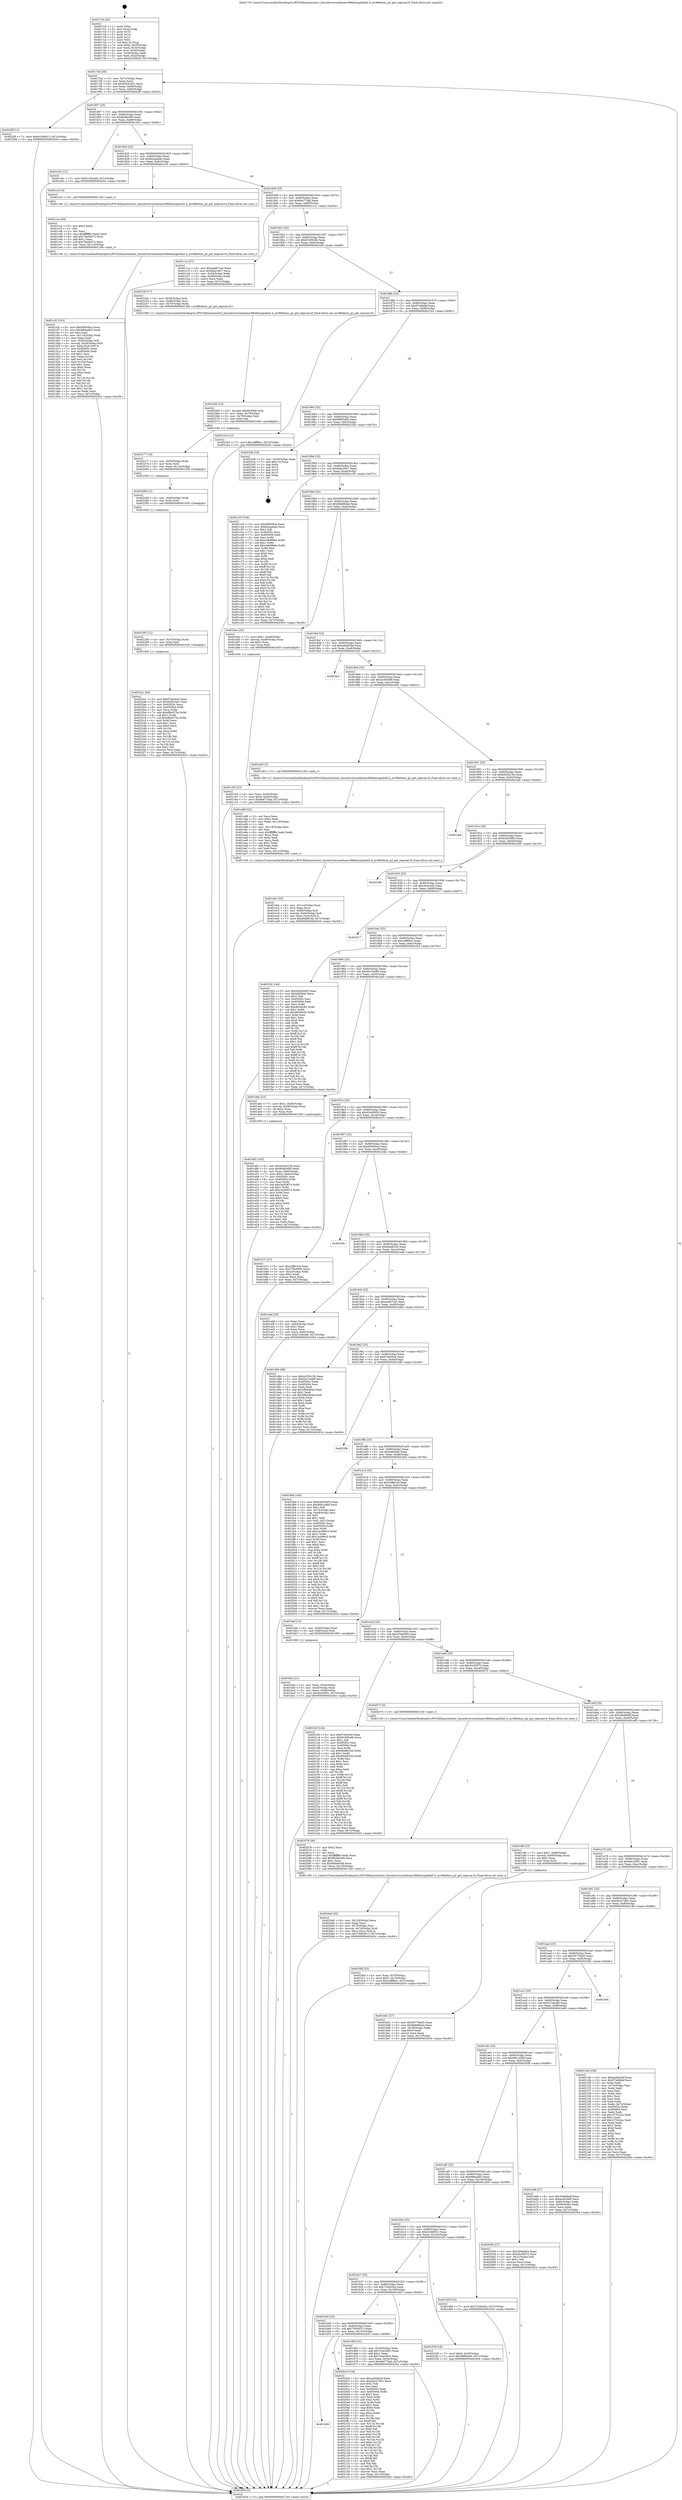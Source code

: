 digraph "0x4017c0" {
  label = "0x4017c0 (/mnt/c/Users/mathe/Desktop/tcc/POCII/binaries/extr_linuxdriversnetdsamv88e6xxxglobal2.h_mv88e6xxx_g2_get_eeprom16_Final-ollvm.out::main(0))"
  labelloc = "t"
  node[shape=record]

  Entry [label="",width=0.3,height=0.3,shape=circle,fillcolor=black,style=filled]
  "0x4017ed" [label="{
     0x4017ed [26]\l
     | [instrs]\l
     &nbsp;&nbsp;0x4017ed \<+3\>: mov -0x7c(%rbp),%eax\l
     &nbsp;&nbsp;0x4017f0 \<+2\>: mov %eax,%ecx\l
     &nbsp;&nbsp;0x4017f2 \<+6\>: sub $0x8263c5d1,%ecx\l
     &nbsp;&nbsp;0x4017f8 \<+3\>: mov %eax,-0x80(%rbp)\l
     &nbsp;&nbsp;0x4017fb \<+6\>: mov %ecx,-0x84(%rbp)\l
     &nbsp;&nbsp;0x401801 \<+6\>: je 00000000004022ff \<main+0xb3f\>\l
  }"]
  "0x4022ff" [label="{
     0x4022ff [12]\l
     | [instrs]\l
     &nbsp;&nbsp;0x4022ff \<+7\>: movl $0x6c3b9913,-0x7c(%rbp)\l
     &nbsp;&nbsp;0x402306 \<+5\>: jmp 0000000000402454 \<main+0xc94\>\l
  }"]
  "0x401807" [label="{
     0x401807 [25]\l
     | [instrs]\l
     &nbsp;&nbsp;0x401807 \<+5\>: jmp 000000000040180c \<main+0x4c\>\l
     &nbsp;&nbsp;0x40180c \<+3\>: mov -0x80(%rbp),%eax\l
     &nbsp;&nbsp;0x40180f \<+5\>: sub $0x8c66c6f0,%eax\l
     &nbsp;&nbsp;0x401814 \<+6\>: mov %eax,-0x88(%rbp)\l
     &nbsp;&nbsp;0x40181a \<+6\>: je 0000000000401e5c \<main+0x69c\>\l
  }"]
  Exit [label="",width=0.3,height=0.3,shape=circle,fillcolor=black,style=filled,peripheries=2]
  "0x401e5c" [label="{
     0x401e5c [12]\l
     | [instrs]\l
     &nbsp;&nbsp;0x401e5c \<+7\>: movl $0x515dcefd,-0x7c(%rbp)\l
     &nbsp;&nbsp;0x401e63 \<+5\>: jmp 0000000000402454 \<main+0xc94\>\l
  }"]
  "0x401820" [label="{
     0x401820 [25]\l
     | [instrs]\l
     &nbsp;&nbsp;0x401820 \<+5\>: jmp 0000000000401825 \<main+0x65\>\l
     &nbsp;&nbsp;0x401825 \<+3\>: mov -0x80(%rbp),%eax\l
     &nbsp;&nbsp;0x401828 \<+5\>: sub $0x8e2aa0ab,%eax\l
     &nbsp;&nbsp;0x40182d \<+6\>: mov %eax,-0x8c(%rbp)\l
     &nbsp;&nbsp;0x401833 \<+6\>: je 0000000000401cc5 \<main+0x505\>\l
  }"]
  "0x4022a1" [label="{
     0x4022a1 [94]\l
     | [instrs]\l
     &nbsp;&nbsp;0x4022a1 \<+5\>: mov $0xf7e6c644,%eax\l
     &nbsp;&nbsp;0x4022a6 \<+5\>: mov $0x8263c5d1,%esi\l
     &nbsp;&nbsp;0x4022ab \<+7\>: mov 0x40505c,%ecx\l
     &nbsp;&nbsp;0x4022b2 \<+8\>: mov 0x405064,%r8d\l
     &nbsp;&nbsp;0x4022ba \<+3\>: mov %ecx,%r9d\l
     &nbsp;&nbsp;0x4022bd \<+7\>: add $0xdfbc075a,%r9d\l
     &nbsp;&nbsp;0x4022c4 \<+4\>: sub $0x1,%r9d\l
     &nbsp;&nbsp;0x4022c8 \<+7\>: sub $0xdfbc075a,%r9d\l
     &nbsp;&nbsp;0x4022cf \<+4\>: imul %r9d,%ecx\l
     &nbsp;&nbsp;0x4022d3 \<+3\>: and $0x1,%ecx\l
     &nbsp;&nbsp;0x4022d6 \<+3\>: cmp $0x0,%ecx\l
     &nbsp;&nbsp;0x4022d9 \<+4\>: sete %r10b\l
     &nbsp;&nbsp;0x4022dd \<+4\>: cmp $0xa,%r8d\l
     &nbsp;&nbsp;0x4022e1 \<+4\>: setl %r11b\l
     &nbsp;&nbsp;0x4022e5 \<+3\>: mov %r10b,%bl\l
     &nbsp;&nbsp;0x4022e8 \<+3\>: and %r11b,%bl\l
     &nbsp;&nbsp;0x4022eb \<+3\>: xor %r11b,%r10b\l
     &nbsp;&nbsp;0x4022ee \<+3\>: or %r10b,%bl\l
     &nbsp;&nbsp;0x4022f1 \<+3\>: test $0x1,%bl\l
     &nbsp;&nbsp;0x4022f4 \<+3\>: cmovne %esi,%eax\l
     &nbsp;&nbsp;0x4022f7 \<+3\>: mov %eax,-0x7c(%rbp)\l
     &nbsp;&nbsp;0x4022fa \<+5\>: jmp 0000000000402454 \<main+0xc94\>\l
  }"]
  "0x401cc5" [label="{
     0x401cc5 [5]\l
     | [instrs]\l
     &nbsp;&nbsp;0x401cc5 \<+5\>: call 0000000000401160 \<next_i\>\l
     | [calls]\l
     &nbsp;&nbsp;0x401160 \{1\} (/mnt/c/Users/mathe/Desktop/tcc/POCII/binaries/extr_linuxdriversnetdsamv88e6xxxglobal2.h_mv88e6xxx_g2_get_eeprom16_Final-ollvm.out::next_i)\l
  }"]
  "0x401839" [label="{
     0x401839 [25]\l
     | [instrs]\l
     &nbsp;&nbsp;0x401839 \<+5\>: jmp 000000000040183e \<main+0x7e\>\l
     &nbsp;&nbsp;0x40183e \<+3\>: mov -0x80(%rbp),%eax\l
     &nbsp;&nbsp;0x401841 \<+5\>: sub $0x8e677fad,%eax\l
     &nbsp;&nbsp;0x401846 \<+6\>: mov %eax,-0x90(%rbp)\l
     &nbsp;&nbsp;0x40184c \<+6\>: je 0000000000401c1a \<main+0x45a\>\l
  }"]
  "0x402295" [label="{
     0x402295 [12]\l
     | [instrs]\l
     &nbsp;&nbsp;0x402295 \<+4\>: mov -0x70(%rbp),%rdx\l
     &nbsp;&nbsp;0x402299 \<+3\>: mov %rdx,%rdi\l
     &nbsp;&nbsp;0x40229c \<+5\>: call 0000000000401030 \<free@plt\>\l
     | [calls]\l
     &nbsp;&nbsp;0x401030 \{1\} (unknown)\l
  }"]
  "0x401c1a" [label="{
     0x401c1a [27]\l
     | [instrs]\l
     &nbsp;&nbsp;0x401c1a \<+5\>: mov $0xead67ca5,%eax\l
     &nbsp;&nbsp;0x401c1f \<+5\>: mov $0x9abc39c7,%ecx\l
     &nbsp;&nbsp;0x401c24 \<+3\>: mov -0x54(%rbp),%edx\l
     &nbsp;&nbsp;0x401c27 \<+3\>: cmp -0x48(%rbp),%edx\l
     &nbsp;&nbsp;0x401c2a \<+3\>: cmovl %ecx,%eax\l
     &nbsp;&nbsp;0x401c2d \<+3\>: mov %eax,-0x7c(%rbp)\l
     &nbsp;&nbsp;0x401c30 \<+5\>: jmp 0000000000402454 \<main+0xc94\>\l
  }"]
  "0x401852" [label="{
     0x401852 [25]\l
     | [instrs]\l
     &nbsp;&nbsp;0x401852 \<+5\>: jmp 0000000000401857 \<main+0x97\>\l
     &nbsp;&nbsp;0x401857 \<+3\>: mov -0x80(%rbp),%eax\l
     &nbsp;&nbsp;0x40185a \<+5\>: sub $0x91009c6b,%eax\l
     &nbsp;&nbsp;0x40185f \<+6\>: mov %eax,-0x94(%rbp)\l
     &nbsp;&nbsp;0x401865 \<+6\>: je 000000000040224f \<main+0xa8f\>\l
  }"]
  "0x402289" [label="{
     0x402289 [12]\l
     | [instrs]\l
     &nbsp;&nbsp;0x402289 \<+4\>: mov -0x60(%rbp),%rdx\l
     &nbsp;&nbsp;0x40228d \<+3\>: mov %rdx,%rdi\l
     &nbsp;&nbsp;0x402290 \<+5\>: call 0000000000401030 \<free@plt\>\l
     | [calls]\l
     &nbsp;&nbsp;0x401030 \{1\} (unknown)\l
  }"]
  "0x40224f" [label="{
     0x40224f [17]\l
     | [instrs]\l
     &nbsp;&nbsp;0x40224f \<+4\>: mov -0x50(%rbp),%rdi\l
     &nbsp;&nbsp;0x402253 \<+4\>: mov -0x60(%rbp),%rsi\l
     &nbsp;&nbsp;0x402257 \<+4\>: mov -0x70(%rbp),%rdx\l
     &nbsp;&nbsp;0x40225b \<+5\>: call 0000000000401560 \<mv88e6xxx_g2_get_eeprom16\>\l
     | [calls]\l
     &nbsp;&nbsp;0x401560 \{1\} (/mnt/c/Users/mathe/Desktop/tcc/POCII/binaries/extr_linuxdriversnetdsamv88e6xxxglobal2.h_mv88e6xxx_g2_get_eeprom16_Final-ollvm.out::mv88e6xxx_g2_get_eeprom16)\l
  }"]
  "0x40186b" [label="{
     0x40186b [25]\l
     | [instrs]\l
     &nbsp;&nbsp;0x40186b \<+5\>: jmp 0000000000401870 \<main+0xb0\>\l
     &nbsp;&nbsp;0x401870 \<+3\>: mov -0x80(%rbp),%eax\l
     &nbsp;&nbsp;0x401873 \<+5\>: sub $0x97a0b8af,%eax\l
     &nbsp;&nbsp;0x401878 \<+6\>: mov %eax,-0x98(%rbp)\l
     &nbsp;&nbsp;0x40187e \<+6\>: je 00000000004021b3 \<main+0x9f3\>\l
  }"]
  "0x402277" [label="{
     0x402277 [18]\l
     | [instrs]\l
     &nbsp;&nbsp;0x402277 \<+4\>: mov -0x50(%rbp),%rdx\l
     &nbsp;&nbsp;0x40227b \<+3\>: mov %rdx,%rdi\l
     &nbsp;&nbsp;0x40227e \<+6\>: mov %eax,-0x124(%rbp)\l
     &nbsp;&nbsp;0x402284 \<+5\>: call 0000000000401030 \<free@plt\>\l
     | [calls]\l
     &nbsp;&nbsp;0x401030 \{1\} (unknown)\l
  }"]
  "0x4021b3" [label="{
     0x4021b3 [12]\l
     | [instrs]\l
     &nbsp;&nbsp;0x4021b3 \<+7\>: movl $0xcdff96cc,-0x7c(%rbp)\l
     &nbsp;&nbsp;0x4021ba \<+5\>: jmp 0000000000402454 \<main+0xc94\>\l
  }"]
  "0x401884" [label="{
     0x401884 [25]\l
     | [instrs]\l
     &nbsp;&nbsp;0x401884 \<+5\>: jmp 0000000000401889 \<main+0xc9\>\l
     &nbsp;&nbsp;0x401889 \<+3\>: mov -0x80(%rbp),%eax\l
     &nbsp;&nbsp;0x40188c \<+5\>: sub $0x98f83a60,%eax\l
     &nbsp;&nbsp;0x401891 \<+6\>: mov %eax,-0x9c(%rbp)\l
     &nbsp;&nbsp;0x401897 \<+6\>: je 000000000040233b \<main+0xb7b\>\l
  }"]
  "0x402260" [label="{
     0x402260 [23]\l
     | [instrs]\l
     &nbsp;&nbsp;0x402260 \<+10\>: movabs $0x4030b6,%rdi\l
     &nbsp;&nbsp;0x40226a \<+3\>: mov %eax,-0x78(%rbp)\l
     &nbsp;&nbsp;0x40226d \<+3\>: mov -0x78(%rbp),%esi\l
     &nbsp;&nbsp;0x402270 \<+2\>: mov $0x0,%al\l
     &nbsp;&nbsp;0x402272 \<+5\>: call 0000000000401040 \<printf@plt\>\l
     | [calls]\l
     &nbsp;&nbsp;0x401040 \{1\} (unknown)\l
  }"]
  "0x40233b" [label="{
     0x40233b [19]\l
     | [instrs]\l
     &nbsp;&nbsp;0x40233b \<+3\>: mov -0x30(%rbp),%eax\l
     &nbsp;&nbsp;0x40233e \<+7\>: add $0x110,%rsp\l
     &nbsp;&nbsp;0x402345 \<+1\>: pop %rbx\l
     &nbsp;&nbsp;0x402346 \<+2\>: pop %r12\l
     &nbsp;&nbsp;0x402348 \<+2\>: pop %r14\l
     &nbsp;&nbsp;0x40234a \<+2\>: pop %r15\l
     &nbsp;&nbsp;0x40234c \<+1\>: pop %rbp\l
     &nbsp;&nbsp;0x40234d \<+1\>: ret\l
  }"]
  "0x40189d" [label="{
     0x40189d [25]\l
     | [instrs]\l
     &nbsp;&nbsp;0x40189d \<+5\>: jmp 00000000004018a2 \<main+0xe2\>\l
     &nbsp;&nbsp;0x4018a2 \<+3\>: mov -0x80(%rbp),%eax\l
     &nbsp;&nbsp;0x4018a5 \<+5\>: sub $0x9abc39c7,%eax\l
     &nbsp;&nbsp;0x4018aa \<+6\>: mov %eax,-0xa0(%rbp)\l
     &nbsp;&nbsp;0x4018b0 \<+6\>: je 0000000000401c35 \<main+0x475\>\l
  }"]
  "0x401b59" [label="{
     0x401b59\l
  }", style=dashed]
  "0x401c35" [label="{
     0x401c35 [144]\l
     | [instrs]\l
     &nbsp;&nbsp;0x401c35 \<+5\>: mov $0xd5f458ce,%eax\l
     &nbsp;&nbsp;0x401c3a \<+5\>: mov $0x8e2aa0ab,%ecx\l
     &nbsp;&nbsp;0x401c3f \<+2\>: mov $0x1,%dl\l
     &nbsp;&nbsp;0x401c41 \<+7\>: mov 0x40505c,%esi\l
     &nbsp;&nbsp;0x401c48 \<+7\>: mov 0x405064,%edi\l
     &nbsp;&nbsp;0x401c4f \<+3\>: mov %esi,%r8d\l
     &nbsp;&nbsp;0x401c52 \<+7\>: sub $0xe48d9b6e,%r8d\l
     &nbsp;&nbsp;0x401c59 \<+4\>: sub $0x1,%r8d\l
     &nbsp;&nbsp;0x401c5d \<+7\>: add $0xe48d9b6e,%r8d\l
     &nbsp;&nbsp;0x401c64 \<+4\>: imul %r8d,%esi\l
     &nbsp;&nbsp;0x401c68 \<+3\>: and $0x1,%esi\l
     &nbsp;&nbsp;0x401c6b \<+3\>: cmp $0x0,%esi\l
     &nbsp;&nbsp;0x401c6e \<+4\>: sete %r9b\l
     &nbsp;&nbsp;0x401c72 \<+3\>: cmp $0xa,%edi\l
     &nbsp;&nbsp;0x401c75 \<+4\>: setl %r10b\l
     &nbsp;&nbsp;0x401c79 \<+3\>: mov %r9b,%r11b\l
     &nbsp;&nbsp;0x401c7c \<+4\>: xor $0xff,%r11b\l
     &nbsp;&nbsp;0x401c80 \<+3\>: mov %r10b,%bl\l
     &nbsp;&nbsp;0x401c83 \<+3\>: xor $0xff,%bl\l
     &nbsp;&nbsp;0x401c86 \<+3\>: xor $0x0,%dl\l
     &nbsp;&nbsp;0x401c89 \<+3\>: mov %r11b,%r14b\l
     &nbsp;&nbsp;0x401c8c \<+4\>: and $0x0,%r14b\l
     &nbsp;&nbsp;0x401c90 \<+3\>: and %dl,%r9b\l
     &nbsp;&nbsp;0x401c93 \<+3\>: mov %bl,%r15b\l
     &nbsp;&nbsp;0x401c96 \<+4\>: and $0x0,%r15b\l
     &nbsp;&nbsp;0x401c9a \<+3\>: and %dl,%r10b\l
     &nbsp;&nbsp;0x401c9d \<+3\>: or %r9b,%r14b\l
     &nbsp;&nbsp;0x401ca0 \<+3\>: or %r10b,%r15b\l
     &nbsp;&nbsp;0x401ca3 \<+3\>: xor %r15b,%r14b\l
     &nbsp;&nbsp;0x401ca6 \<+3\>: or %bl,%r11b\l
     &nbsp;&nbsp;0x401ca9 \<+4\>: xor $0xff,%r11b\l
     &nbsp;&nbsp;0x401cad \<+3\>: or $0x0,%dl\l
     &nbsp;&nbsp;0x401cb0 \<+3\>: and %dl,%r11b\l
     &nbsp;&nbsp;0x401cb3 \<+3\>: or %r11b,%r14b\l
     &nbsp;&nbsp;0x401cb6 \<+4\>: test $0x1,%r14b\l
     &nbsp;&nbsp;0x401cba \<+3\>: cmovne %ecx,%eax\l
     &nbsp;&nbsp;0x401cbd \<+3\>: mov %eax,-0x7c(%rbp)\l
     &nbsp;&nbsp;0x401cc0 \<+5\>: jmp 0000000000402454 \<main+0xc94\>\l
  }"]
  "0x4018b6" [label="{
     0x4018b6 [25]\l
     | [instrs]\l
     &nbsp;&nbsp;0x4018b6 \<+5\>: jmp 00000000004018bb \<main+0xfb\>\l
     &nbsp;&nbsp;0x4018bb \<+3\>: mov -0x80(%rbp),%eax\l
     &nbsp;&nbsp;0x4018be \<+5\>: sub $0x9b8d84ed,%eax\l
     &nbsp;&nbsp;0x4018c3 \<+6\>: mov %eax,-0xa4(%rbp)\l
     &nbsp;&nbsp;0x4018c9 \<+6\>: je 0000000000401bec \<main+0x42c\>\l
  }"]
  "0x4020c0" [label="{
     0x4020c0 [134]\l
     | [instrs]\l
     &nbsp;&nbsp;0x4020c0 \<+5\>: mov $0xaa0d42bf,%eax\l
     &nbsp;&nbsp;0x4020c5 \<+5\>: mov $0x4e227db3,%ecx\l
     &nbsp;&nbsp;0x4020ca \<+2\>: mov $0x1,%dl\l
     &nbsp;&nbsp;0x4020cc \<+2\>: xor %esi,%esi\l
     &nbsp;&nbsp;0x4020ce \<+7\>: mov 0x40505c,%edi\l
     &nbsp;&nbsp;0x4020d5 \<+8\>: mov 0x405064,%r8d\l
     &nbsp;&nbsp;0x4020dd \<+3\>: sub $0x1,%esi\l
     &nbsp;&nbsp;0x4020e0 \<+3\>: mov %edi,%r9d\l
     &nbsp;&nbsp;0x4020e3 \<+3\>: add %esi,%r9d\l
     &nbsp;&nbsp;0x4020e6 \<+4\>: imul %r9d,%edi\l
     &nbsp;&nbsp;0x4020ea \<+3\>: and $0x1,%edi\l
     &nbsp;&nbsp;0x4020ed \<+3\>: cmp $0x0,%edi\l
     &nbsp;&nbsp;0x4020f0 \<+4\>: sete %r10b\l
     &nbsp;&nbsp;0x4020f4 \<+4\>: cmp $0xa,%r8d\l
     &nbsp;&nbsp;0x4020f8 \<+4\>: setl %r11b\l
     &nbsp;&nbsp;0x4020fc \<+3\>: mov %r10b,%bl\l
     &nbsp;&nbsp;0x4020ff \<+3\>: xor $0xff,%bl\l
     &nbsp;&nbsp;0x402102 \<+3\>: mov %r11b,%r14b\l
     &nbsp;&nbsp;0x402105 \<+4\>: xor $0xff,%r14b\l
     &nbsp;&nbsp;0x402109 \<+3\>: xor $0x0,%dl\l
     &nbsp;&nbsp;0x40210c \<+3\>: mov %bl,%r15b\l
     &nbsp;&nbsp;0x40210f \<+4\>: and $0x0,%r15b\l
     &nbsp;&nbsp;0x402113 \<+3\>: and %dl,%r10b\l
     &nbsp;&nbsp;0x402116 \<+3\>: mov %r14b,%r12b\l
     &nbsp;&nbsp;0x402119 \<+4\>: and $0x0,%r12b\l
     &nbsp;&nbsp;0x40211d \<+3\>: and %dl,%r11b\l
     &nbsp;&nbsp;0x402120 \<+3\>: or %r10b,%r15b\l
     &nbsp;&nbsp;0x402123 \<+3\>: or %r11b,%r12b\l
     &nbsp;&nbsp;0x402126 \<+3\>: xor %r12b,%r15b\l
     &nbsp;&nbsp;0x402129 \<+3\>: or %r14b,%bl\l
     &nbsp;&nbsp;0x40212c \<+3\>: xor $0xff,%bl\l
     &nbsp;&nbsp;0x40212f \<+3\>: or $0x0,%dl\l
     &nbsp;&nbsp;0x402132 \<+2\>: and %dl,%bl\l
     &nbsp;&nbsp;0x402134 \<+3\>: or %bl,%r15b\l
     &nbsp;&nbsp;0x402137 \<+4\>: test $0x1,%r15b\l
     &nbsp;&nbsp;0x40213b \<+3\>: cmovne %ecx,%eax\l
     &nbsp;&nbsp;0x40213e \<+3\>: mov %eax,-0x7c(%rbp)\l
     &nbsp;&nbsp;0x402141 \<+5\>: jmp 0000000000402454 \<main+0xc94\>\l
  }"]
  "0x401bec" [label="{
     0x401bec [23]\l
     | [instrs]\l
     &nbsp;&nbsp;0x401bec \<+7\>: movl $0x1,-0x48(%rbp)\l
     &nbsp;&nbsp;0x401bf3 \<+4\>: movslq -0x48(%rbp),%rax\l
     &nbsp;&nbsp;0x401bf7 \<+4\>: shl $0x2,%rax\l
     &nbsp;&nbsp;0x401bfb \<+3\>: mov %rax,%rdi\l
     &nbsp;&nbsp;0x401bfe \<+5\>: call 0000000000401050 \<malloc@plt\>\l
     | [calls]\l
     &nbsp;&nbsp;0x401050 \{1\} (unknown)\l
  }"]
  "0x4018cf" [label="{
     0x4018cf [25]\l
     | [instrs]\l
     &nbsp;&nbsp;0x4018cf \<+5\>: jmp 00000000004018d4 \<main+0x114\>\l
     &nbsp;&nbsp;0x4018d4 \<+3\>: mov -0x80(%rbp),%eax\l
     &nbsp;&nbsp;0x4018d7 \<+5\>: sub $0xaa0d42bf,%eax\l
     &nbsp;&nbsp;0x4018dc \<+6\>: mov %eax,-0xa8(%rbp)\l
     &nbsp;&nbsp;0x4018e2 \<+6\>: je 00000000004023e2 \<main+0xc22\>\l
  }"]
  "0x4020a0" [label="{
     0x4020a0 [32]\l
     | [instrs]\l
     &nbsp;&nbsp;0x4020a0 \<+6\>: mov -0x120(%rbp),%ecx\l
     &nbsp;&nbsp;0x4020a6 \<+3\>: imul %eax,%ecx\l
     &nbsp;&nbsp;0x4020a9 \<+4\>: mov -0x70(%rbp),%rsi\l
     &nbsp;&nbsp;0x4020ad \<+4\>: movslq -0x74(%rbp),%rdi\l
     &nbsp;&nbsp;0x4020b1 \<+3\>: mov %ecx,(%rsi,%rdi,4)\l
     &nbsp;&nbsp;0x4020b4 \<+7\>: movl $0x7595d513,-0x7c(%rbp)\l
     &nbsp;&nbsp;0x4020bb \<+5\>: jmp 0000000000402454 \<main+0xc94\>\l
  }"]
  "0x4023e2" [label="{
     0x4023e2\l
  }", style=dashed]
  "0x4018e8" [label="{
     0x4018e8 [25]\l
     | [instrs]\l
     &nbsp;&nbsp;0x4018e8 \<+5\>: jmp 00000000004018ed \<main+0x12d\>\l
     &nbsp;&nbsp;0x4018ed \<+3\>: mov -0x80(%rbp),%eax\l
     &nbsp;&nbsp;0x4018f0 \<+5\>: sub $0xac403af9,%eax\l
     &nbsp;&nbsp;0x4018f5 \<+6\>: mov %eax,-0xac(%rbp)\l
     &nbsp;&nbsp;0x4018fb \<+6\>: je 0000000000401e83 \<main+0x6c3\>\l
  }"]
  "0x402078" [label="{
     0x402078 [40]\l
     | [instrs]\l
     &nbsp;&nbsp;0x402078 \<+5\>: mov $0x2,%ecx\l
     &nbsp;&nbsp;0x40207d \<+1\>: cltd\l
     &nbsp;&nbsp;0x40207e \<+2\>: idiv %ecx\l
     &nbsp;&nbsp;0x402080 \<+6\>: imul $0xfffffffe,%edx,%ecx\l
     &nbsp;&nbsp;0x402086 \<+6\>: add $0x90d46c69,%ecx\l
     &nbsp;&nbsp;0x40208c \<+3\>: add $0x1,%ecx\l
     &nbsp;&nbsp;0x40208f \<+6\>: sub $0x90d46c69,%ecx\l
     &nbsp;&nbsp;0x402095 \<+6\>: mov %ecx,-0x120(%rbp)\l
     &nbsp;&nbsp;0x40209b \<+5\>: call 0000000000401160 \<next_i\>\l
     | [calls]\l
     &nbsp;&nbsp;0x401160 \{1\} (/mnt/c/Users/mathe/Desktop/tcc/POCII/binaries/extr_linuxdriversnetdsamv88e6xxxglobal2.h_mv88e6xxx_g2_get_eeprom16_Final-ollvm.out::next_i)\l
  }"]
  "0x401e83" [label="{
     0x401e83 [5]\l
     | [instrs]\l
     &nbsp;&nbsp;0x401e83 \<+5\>: call 0000000000401160 \<next_i\>\l
     | [calls]\l
     &nbsp;&nbsp;0x401160 \{1\} (/mnt/c/Users/mathe/Desktop/tcc/POCII/binaries/extr_linuxdriversnetdsamv88e6xxxglobal2.h_mv88e6xxx_g2_get_eeprom16_Final-ollvm.out::next_i)\l
  }"]
  "0x401901" [label="{
     0x401901 [25]\l
     | [instrs]\l
     &nbsp;&nbsp;0x401901 \<+5\>: jmp 0000000000401906 \<main+0x146\>\l
     &nbsp;&nbsp;0x401906 \<+3\>: mov -0x80(%rbp),%eax\l
     &nbsp;&nbsp;0x401909 \<+5\>: sub $0xb025b15b,%eax\l
     &nbsp;&nbsp;0x40190e \<+6\>: mov %eax,-0xb0(%rbp)\l
     &nbsp;&nbsp;0x401914 \<+6\>: je 00000000004023a8 \<main+0xbe8\>\l
  }"]
  "0x401f0d" [label="{
     0x401f0d [23]\l
     | [instrs]\l
     &nbsp;&nbsp;0x401f0d \<+4\>: mov %rax,-0x70(%rbp)\l
     &nbsp;&nbsp;0x401f11 \<+7\>: movl $0x0,-0x74(%rbp)\l
     &nbsp;&nbsp;0x401f18 \<+7\>: movl $0xcdff96cc,-0x7c(%rbp)\l
     &nbsp;&nbsp;0x401f1f \<+5\>: jmp 0000000000402454 \<main+0xc94\>\l
  }"]
  "0x4023a8" [label="{
     0x4023a8\l
  }", style=dashed]
  "0x40191a" [label="{
     0x40191a [25]\l
     | [instrs]\l
     &nbsp;&nbsp;0x40191a \<+5\>: jmp 000000000040191f \<main+0x15f\>\l
     &nbsp;&nbsp;0x40191f \<+3\>: mov -0x80(%rbp),%eax\l
     &nbsp;&nbsp;0x401922 \<+5\>: sub $0xb5d54993,%eax\l
     &nbsp;&nbsp;0x401927 \<+6\>: mov %eax,-0xb4(%rbp)\l
     &nbsp;&nbsp;0x40192d \<+6\>: je 00000000004023d6 \<main+0xc16\>\l
  }"]
  "0x401ebc" [label="{
     0x401ebc [33]\l
     | [instrs]\l
     &nbsp;&nbsp;0x401ebc \<+6\>: mov -0x11c(%rbp),%ecx\l
     &nbsp;&nbsp;0x401ec2 \<+3\>: imul %eax,%ecx\l
     &nbsp;&nbsp;0x401ec5 \<+4\>: mov -0x60(%rbp),%r8\l
     &nbsp;&nbsp;0x401ec9 \<+4\>: movslq -0x64(%rbp),%r9\l
     &nbsp;&nbsp;0x401ecd \<+4\>: mov %ecx,(%r8,%r9,4)\l
     &nbsp;&nbsp;0x401ed1 \<+7\>: movl $0xe6af625d,-0x7c(%rbp)\l
     &nbsp;&nbsp;0x401ed8 \<+5\>: jmp 0000000000402454 \<main+0xc94\>\l
  }"]
  "0x4023d6" [label="{
     0x4023d6\l
  }", style=dashed]
  "0x401933" [label="{
     0x401933 [25]\l
     | [instrs]\l
     &nbsp;&nbsp;0x401933 \<+5\>: jmp 0000000000401938 \<main+0x178\>\l
     &nbsp;&nbsp;0x401938 \<+3\>: mov -0x80(%rbp),%eax\l
     &nbsp;&nbsp;0x40193b \<+5\>: sub $0xc6ceca2e,%eax\l
     &nbsp;&nbsp;0x401940 \<+6\>: mov %eax,-0xb8(%rbp)\l
     &nbsp;&nbsp;0x401946 \<+6\>: je 0000000000402317 \<main+0xb57\>\l
  }"]
  "0x401e88" [label="{
     0x401e88 [52]\l
     | [instrs]\l
     &nbsp;&nbsp;0x401e88 \<+2\>: xor %ecx,%ecx\l
     &nbsp;&nbsp;0x401e8a \<+5\>: mov $0x2,%edx\l
     &nbsp;&nbsp;0x401e8f \<+6\>: mov %edx,-0x118(%rbp)\l
     &nbsp;&nbsp;0x401e95 \<+1\>: cltd\l
     &nbsp;&nbsp;0x401e96 \<+6\>: mov -0x118(%rbp),%esi\l
     &nbsp;&nbsp;0x401e9c \<+2\>: idiv %esi\l
     &nbsp;&nbsp;0x401e9e \<+6\>: imul $0xfffffffe,%edx,%edx\l
     &nbsp;&nbsp;0x401ea4 \<+2\>: mov %ecx,%edi\l
     &nbsp;&nbsp;0x401ea6 \<+2\>: sub %edx,%edi\l
     &nbsp;&nbsp;0x401ea8 \<+2\>: mov %ecx,%edx\l
     &nbsp;&nbsp;0x401eaa \<+3\>: sub $0x1,%edx\l
     &nbsp;&nbsp;0x401ead \<+2\>: add %edx,%edi\l
     &nbsp;&nbsp;0x401eaf \<+2\>: sub %edi,%ecx\l
     &nbsp;&nbsp;0x401eb1 \<+6\>: mov %ecx,-0x11c(%rbp)\l
     &nbsp;&nbsp;0x401eb7 \<+5\>: call 0000000000401160 \<next_i\>\l
     | [calls]\l
     &nbsp;&nbsp;0x401160 \{1\} (/mnt/c/Users/mathe/Desktop/tcc/POCII/binaries/extr_linuxdriversnetdsamv88e6xxxglobal2.h_mv88e6xxx_g2_get_eeprom16_Final-ollvm.out::next_i)\l
  }"]
  "0x402317" [label="{
     0x402317\l
  }", style=dashed]
  "0x40194c" [label="{
     0x40194c [25]\l
     | [instrs]\l
     &nbsp;&nbsp;0x40194c \<+5\>: jmp 0000000000401951 \<main+0x191\>\l
     &nbsp;&nbsp;0x401951 \<+3\>: mov -0x80(%rbp),%eax\l
     &nbsp;&nbsp;0x401954 \<+5\>: sub $0xcdff96cc,%eax\l
     &nbsp;&nbsp;0x401959 \<+6\>: mov %eax,-0xbc(%rbp)\l
     &nbsp;&nbsp;0x40195f \<+6\>: je 0000000000401f24 \<main+0x764\>\l
  }"]
  "0x401df3" [label="{
     0x401df3 [105]\l
     | [instrs]\l
     &nbsp;&nbsp;0x401df3 \<+5\>: mov $0xb025b15b,%ecx\l
     &nbsp;&nbsp;0x401df8 \<+5\>: mov $0x8c66c6f0,%edx\l
     &nbsp;&nbsp;0x401dfd \<+4\>: mov %rax,-0x60(%rbp)\l
     &nbsp;&nbsp;0x401e01 \<+7\>: movl $0x0,-0x64(%rbp)\l
     &nbsp;&nbsp;0x401e08 \<+7\>: mov 0x40505c,%esi\l
     &nbsp;&nbsp;0x401e0f \<+8\>: mov 0x405064,%r8d\l
     &nbsp;&nbsp;0x401e17 \<+3\>: mov %esi,%r9d\l
     &nbsp;&nbsp;0x401e1a \<+7\>: sub $0xc4e50874,%r9d\l
     &nbsp;&nbsp;0x401e21 \<+4\>: sub $0x1,%r9d\l
     &nbsp;&nbsp;0x401e25 \<+7\>: add $0xc4e50874,%r9d\l
     &nbsp;&nbsp;0x401e2c \<+4\>: imul %r9d,%esi\l
     &nbsp;&nbsp;0x401e30 \<+3\>: and $0x1,%esi\l
     &nbsp;&nbsp;0x401e33 \<+3\>: cmp $0x0,%esi\l
     &nbsp;&nbsp;0x401e36 \<+4\>: sete %r10b\l
     &nbsp;&nbsp;0x401e3a \<+4\>: cmp $0xa,%r8d\l
     &nbsp;&nbsp;0x401e3e \<+4\>: setl %r11b\l
     &nbsp;&nbsp;0x401e42 \<+3\>: mov %r10b,%bl\l
     &nbsp;&nbsp;0x401e45 \<+3\>: and %r11b,%bl\l
     &nbsp;&nbsp;0x401e48 \<+3\>: xor %r11b,%r10b\l
     &nbsp;&nbsp;0x401e4b \<+3\>: or %r10b,%bl\l
     &nbsp;&nbsp;0x401e4e \<+3\>: test $0x1,%bl\l
     &nbsp;&nbsp;0x401e51 \<+3\>: cmovne %edx,%ecx\l
     &nbsp;&nbsp;0x401e54 \<+3\>: mov %ecx,-0x7c(%rbp)\l
     &nbsp;&nbsp;0x401e57 \<+5\>: jmp 0000000000402454 \<main+0xc94\>\l
  }"]
  "0x401f24" [label="{
     0x401f24 [144]\l
     | [instrs]\l
     &nbsp;&nbsp;0x401f24 \<+5\>: mov $0xb5d54993,%eax\l
     &nbsp;&nbsp;0x401f29 \<+5\>: mov $0xbbf29a6,%ecx\l
     &nbsp;&nbsp;0x401f2e \<+2\>: mov $0x1,%dl\l
     &nbsp;&nbsp;0x401f30 \<+7\>: mov 0x40505c,%esi\l
     &nbsp;&nbsp;0x401f37 \<+7\>: mov 0x405064,%edi\l
     &nbsp;&nbsp;0x401f3e \<+3\>: mov %esi,%r8d\l
     &nbsp;&nbsp;0x401f41 \<+7\>: add $0x4654fc82,%r8d\l
     &nbsp;&nbsp;0x401f48 \<+4\>: sub $0x1,%r8d\l
     &nbsp;&nbsp;0x401f4c \<+7\>: sub $0x4654fc82,%r8d\l
     &nbsp;&nbsp;0x401f53 \<+4\>: imul %r8d,%esi\l
     &nbsp;&nbsp;0x401f57 \<+3\>: and $0x1,%esi\l
     &nbsp;&nbsp;0x401f5a \<+3\>: cmp $0x0,%esi\l
     &nbsp;&nbsp;0x401f5d \<+4\>: sete %r9b\l
     &nbsp;&nbsp;0x401f61 \<+3\>: cmp $0xa,%edi\l
     &nbsp;&nbsp;0x401f64 \<+4\>: setl %r10b\l
     &nbsp;&nbsp;0x401f68 \<+3\>: mov %r9b,%r11b\l
     &nbsp;&nbsp;0x401f6b \<+4\>: xor $0xff,%r11b\l
     &nbsp;&nbsp;0x401f6f \<+3\>: mov %r10b,%bl\l
     &nbsp;&nbsp;0x401f72 \<+3\>: xor $0xff,%bl\l
     &nbsp;&nbsp;0x401f75 \<+3\>: xor $0x1,%dl\l
     &nbsp;&nbsp;0x401f78 \<+3\>: mov %r11b,%r14b\l
     &nbsp;&nbsp;0x401f7b \<+4\>: and $0xff,%r14b\l
     &nbsp;&nbsp;0x401f7f \<+3\>: and %dl,%r9b\l
     &nbsp;&nbsp;0x401f82 \<+3\>: mov %bl,%r15b\l
     &nbsp;&nbsp;0x401f85 \<+4\>: and $0xff,%r15b\l
     &nbsp;&nbsp;0x401f89 \<+3\>: and %dl,%r10b\l
     &nbsp;&nbsp;0x401f8c \<+3\>: or %r9b,%r14b\l
     &nbsp;&nbsp;0x401f8f \<+3\>: or %r10b,%r15b\l
     &nbsp;&nbsp;0x401f92 \<+3\>: xor %r15b,%r14b\l
     &nbsp;&nbsp;0x401f95 \<+3\>: or %bl,%r11b\l
     &nbsp;&nbsp;0x401f98 \<+4\>: xor $0xff,%r11b\l
     &nbsp;&nbsp;0x401f9c \<+3\>: or $0x1,%dl\l
     &nbsp;&nbsp;0x401f9f \<+3\>: and %dl,%r11b\l
     &nbsp;&nbsp;0x401fa2 \<+3\>: or %r11b,%r14b\l
     &nbsp;&nbsp;0x401fa5 \<+4\>: test $0x1,%r14b\l
     &nbsp;&nbsp;0x401fa9 \<+3\>: cmovne %ecx,%eax\l
     &nbsp;&nbsp;0x401fac \<+3\>: mov %eax,-0x7c(%rbp)\l
     &nbsp;&nbsp;0x401faf \<+5\>: jmp 0000000000402454 \<main+0xc94\>\l
  }"]
  "0x401965" [label="{
     0x401965 [25]\l
     | [instrs]\l
     &nbsp;&nbsp;0x401965 \<+5\>: jmp 000000000040196a \<main+0x1aa\>\l
     &nbsp;&nbsp;0x40196a \<+3\>: mov -0x80(%rbp),%eax\l
     &nbsp;&nbsp;0x40196d \<+5\>: sub $0xd2e7ee89,%eax\l
     &nbsp;&nbsp;0x401972 \<+6\>: mov %eax,-0xc0(%rbp)\l
     &nbsp;&nbsp;0x401978 \<+6\>: je 0000000000401ddc \<main+0x61c\>\l
  }"]
  "0x401b40" [label="{
     0x401b40 [25]\l
     | [instrs]\l
     &nbsp;&nbsp;0x401b40 \<+5\>: jmp 0000000000401b45 \<main+0x385\>\l
     &nbsp;&nbsp;0x401b45 \<+3\>: mov -0x80(%rbp),%eax\l
     &nbsp;&nbsp;0x401b48 \<+5\>: sub $0x7595d513,%eax\l
     &nbsp;&nbsp;0x401b4d \<+6\>: mov %eax,-0x10c(%rbp)\l
     &nbsp;&nbsp;0x401b53 \<+6\>: je 00000000004020c0 \<main+0x900\>\l
  }"]
  "0x401ddc" [label="{
     0x401ddc [23]\l
     | [instrs]\l
     &nbsp;&nbsp;0x401ddc \<+7\>: movl $0x1,-0x58(%rbp)\l
     &nbsp;&nbsp;0x401de3 \<+4\>: movslq -0x58(%rbp),%rax\l
     &nbsp;&nbsp;0x401de7 \<+4\>: shl $0x2,%rax\l
     &nbsp;&nbsp;0x401deb \<+3\>: mov %rax,%rdi\l
     &nbsp;&nbsp;0x401dee \<+5\>: call 0000000000401050 \<malloc@plt\>\l
     | [calls]\l
     &nbsp;&nbsp;0x401050 \{1\} (unknown)\l
  }"]
  "0x40197e" [label="{
     0x40197e [25]\l
     | [instrs]\l
     &nbsp;&nbsp;0x40197e \<+5\>: jmp 0000000000401983 \<main+0x1c3\>\l
     &nbsp;&nbsp;0x401983 \<+3\>: mov -0x80(%rbp),%eax\l
     &nbsp;&nbsp;0x401986 \<+5\>: sub $0xd3c45630,%eax\l
     &nbsp;&nbsp;0x40198b \<+6\>: mov %eax,-0xc4(%rbp)\l
     &nbsp;&nbsp;0x401991 \<+6\>: je 0000000000401b7c \<main+0x3bc\>\l
  }"]
  "0x401d65" [label="{
     0x401d65 [31]\l
     | [instrs]\l
     &nbsp;&nbsp;0x401d65 \<+3\>: mov -0x54(%rbp),%eax\l
     &nbsp;&nbsp;0x401d68 \<+5\>: add $0x7e2e3403,%eax\l
     &nbsp;&nbsp;0x401d6d \<+3\>: add $0x1,%eax\l
     &nbsp;&nbsp;0x401d70 \<+5\>: sub $0x7e2e3403,%eax\l
     &nbsp;&nbsp;0x401d75 \<+3\>: mov %eax,-0x54(%rbp)\l
     &nbsp;&nbsp;0x401d78 \<+7\>: movl $0x8e677fad,-0x7c(%rbp)\l
     &nbsp;&nbsp;0x401d7f \<+5\>: jmp 0000000000402454 \<main+0xc94\>\l
  }"]
  "0x401b7c" [label="{
     0x401b7c [27]\l
     | [instrs]\l
     &nbsp;&nbsp;0x401b7c \<+5\>: mov $0x2dffe3cd,%eax\l
     &nbsp;&nbsp;0x401b81 \<+5\>: mov $0x75bc690e,%ecx\l
     &nbsp;&nbsp;0x401b86 \<+3\>: mov -0x2c(%rbp),%edx\l
     &nbsp;&nbsp;0x401b89 \<+3\>: cmp $0x2,%edx\l
     &nbsp;&nbsp;0x401b8c \<+3\>: cmovne %ecx,%eax\l
     &nbsp;&nbsp;0x401b8f \<+3\>: mov %eax,-0x7c(%rbp)\l
     &nbsp;&nbsp;0x401b92 \<+5\>: jmp 0000000000402454 \<main+0xc94\>\l
  }"]
  "0x401997" [label="{
     0x401997 [25]\l
     | [instrs]\l
     &nbsp;&nbsp;0x401997 \<+5\>: jmp 000000000040199c \<main+0x1dc\>\l
     &nbsp;&nbsp;0x40199c \<+3\>: mov -0x80(%rbp),%eax\l
     &nbsp;&nbsp;0x40199f \<+5\>: sub $0xd5f458ce,%eax\l
     &nbsp;&nbsp;0x4019a4 \<+6\>: mov %eax,-0xc8(%rbp)\l
     &nbsp;&nbsp;0x4019aa \<+6\>: je 000000000040234e \<main+0xb8e\>\l
  }"]
  "0x402454" [label="{
     0x402454 [5]\l
     | [instrs]\l
     &nbsp;&nbsp;0x402454 \<+5\>: jmp 00000000004017ed \<main+0x2d\>\l
  }"]
  "0x4017c0" [label="{
     0x4017c0 [45]\l
     | [instrs]\l
     &nbsp;&nbsp;0x4017c0 \<+1\>: push %rbp\l
     &nbsp;&nbsp;0x4017c1 \<+3\>: mov %rsp,%rbp\l
     &nbsp;&nbsp;0x4017c4 \<+2\>: push %r15\l
     &nbsp;&nbsp;0x4017c6 \<+2\>: push %r14\l
     &nbsp;&nbsp;0x4017c8 \<+2\>: push %r12\l
     &nbsp;&nbsp;0x4017ca \<+1\>: push %rbx\l
     &nbsp;&nbsp;0x4017cb \<+7\>: sub $0x110,%rsp\l
     &nbsp;&nbsp;0x4017d2 \<+7\>: movl $0x0,-0x30(%rbp)\l
     &nbsp;&nbsp;0x4017d9 \<+3\>: mov %edi,-0x34(%rbp)\l
     &nbsp;&nbsp;0x4017dc \<+4\>: mov %rsi,-0x40(%rbp)\l
     &nbsp;&nbsp;0x4017e0 \<+3\>: mov -0x34(%rbp),%edi\l
     &nbsp;&nbsp;0x4017e3 \<+3\>: mov %edi,-0x2c(%rbp)\l
     &nbsp;&nbsp;0x4017e6 \<+7\>: movl $0xd3c45630,-0x7c(%rbp)\l
  }"]
  "0x401b27" [label="{
     0x401b27 [25]\l
     | [instrs]\l
     &nbsp;&nbsp;0x401b27 \<+5\>: jmp 0000000000401b2c \<main+0x36c\>\l
     &nbsp;&nbsp;0x401b2c \<+3\>: mov -0x80(%rbp),%eax\l
     &nbsp;&nbsp;0x401b2f \<+5\>: sub $0x722dc93a,%eax\l
     &nbsp;&nbsp;0x401b34 \<+6\>: mov %eax,-0x108(%rbp)\l
     &nbsp;&nbsp;0x401b3a \<+6\>: je 0000000000401d65 \<main+0x5a5\>\l
  }"]
  "0x40234e" [label="{
     0x40234e\l
  }", style=dashed]
  "0x4019b0" [label="{
     0x4019b0 [25]\l
     | [instrs]\l
     &nbsp;&nbsp;0x4019b0 \<+5\>: jmp 00000000004019b5 \<main+0x1f5\>\l
     &nbsp;&nbsp;0x4019b5 \<+3\>: mov -0x80(%rbp),%eax\l
     &nbsp;&nbsp;0x4019b8 \<+5\>: sub $0xe6af625d,%eax\l
     &nbsp;&nbsp;0x4019bd \<+6\>: mov %eax,-0xcc(%rbp)\l
     &nbsp;&nbsp;0x4019c3 \<+6\>: je 0000000000401edd \<main+0x71d\>\l
  }"]
  "0x402328" [label="{
     0x402328 [19]\l
     | [instrs]\l
     &nbsp;&nbsp;0x402328 \<+7\>: movl $0x0,-0x30(%rbp)\l
     &nbsp;&nbsp;0x40232f \<+7\>: movl $0x98f83a60,-0x7c(%rbp)\l
     &nbsp;&nbsp;0x402336 \<+5\>: jmp 0000000000402454 \<main+0xc94\>\l
  }"]
  "0x401edd" [label="{
     0x401edd [25]\l
     | [instrs]\l
     &nbsp;&nbsp;0x401edd \<+2\>: xor %eax,%eax\l
     &nbsp;&nbsp;0x401edf \<+3\>: mov -0x64(%rbp),%ecx\l
     &nbsp;&nbsp;0x401ee2 \<+3\>: sub $0x1,%eax\l
     &nbsp;&nbsp;0x401ee5 \<+2\>: sub %eax,%ecx\l
     &nbsp;&nbsp;0x401ee7 \<+3\>: mov %ecx,-0x64(%rbp)\l
     &nbsp;&nbsp;0x401eea \<+7\>: movl $0x515dcefd,-0x7c(%rbp)\l
     &nbsp;&nbsp;0x401ef1 \<+5\>: jmp 0000000000402454 \<main+0xc94\>\l
  }"]
  "0x4019c9" [label="{
     0x4019c9 [25]\l
     | [instrs]\l
     &nbsp;&nbsp;0x4019c9 \<+5\>: jmp 00000000004019ce \<main+0x20e\>\l
     &nbsp;&nbsp;0x4019ce \<+3\>: mov -0x80(%rbp),%eax\l
     &nbsp;&nbsp;0x4019d1 \<+5\>: sub $0xead67ca5,%eax\l
     &nbsp;&nbsp;0x4019d6 \<+6\>: mov %eax,-0xd0(%rbp)\l
     &nbsp;&nbsp;0x4019dc \<+6\>: je 0000000000401d84 \<main+0x5c4\>\l
  }"]
  "0x401b0e" [label="{
     0x401b0e [25]\l
     | [instrs]\l
     &nbsp;&nbsp;0x401b0e \<+5\>: jmp 0000000000401b13 \<main+0x353\>\l
     &nbsp;&nbsp;0x401b13 \<+3\>: mov -0x80(%rbp),%eax\l
     &nbsp;&nbsp;0x401b16 \<+5\>: sub $0x6c3b9913,%eax\l
     &nbsp;&nbsp;0x401b1b \<+6\>: mov %eax,-0x104(%rbp)\l
     &nbsp;&nbsp;0x401b21 \<+6\>: je 0000000000402328 \<main+0xb68\>\l
  }"]
  "0x401d84" [label="{
     0x401d84 [88]\l
     | [instrs]\l
     &nbsp;&nbsp;0x401d84 \<+5\>: mov $0xb025b15b,%eax\l
     &nbsp;&nbsp;0x401d89 \<+5\>: mov $0xd2e7ee89,%ecx\l
     &nbsp;&nbsp;0x401d8e \<+7\>: mov 0x40505c,%edx\l
     &nbsp;&nbsp;0x401d95 \<+7\>: mov 0x405064,%esi\l
     &nbsp;&nbsp;0x401d9c \<+2\>: mov %edx,%edi\l
     &nbsp;&nbsp;0x401d9e \<+6\>: add $0x2864464d,%edi\l
     &nbsp;&nbsp;0x401da4 \<+3\>: sub $0x1,%edi\l
     &nbsp;&nbsp;0x401da7 \<+6\>: sub $0x2864464d,%edi\l
     &nbsp;&nbsp;0x401dad \<+3\>: imul %edi,%edx\l
     &nbsp;&nbsp;0x401db0 \<+3\>: and $0x1,%edx\l
     &nbsp;&nbsp;0x401db3 \<+3\>: cmp $0x0,%edx\l
     &nbsp;&nbsp;0x401db6 \<+4\>: sete %r8b\l
     &nbsp;&nbsp;0x401dba \<+3\>: cmp $0xa,%esi\l
     &nbsp;&nbsp;0x401dbd \<+4\>: setl %r9b\l
     &nbsp;&nbsp;0x401dc1 \<+3\>: mov %r8b,%r10b\l
     &nbsp;&nbsp;0x401dc4 \<+3\>: and %r9b,%r10b\l
     &nbsp;&nbsp;0x401dc7 \<+3\>: xor %r9b,%r8b\l
     &nbsp;&nbsp;0x401dca \<+3\>: or %r8b,%r10b\l
     &nbsp;&nbsp;0x401dcd \<+4\>: test $0x1,%r10b\l
     &nbsp;&nbsp;0x401dd1 \<+3\>: cmovne %ecx,%eax\l
     &nbsp;&nbsp;0x401dd4 \<+3\>: mov %eax,-0x7c(%rbp)\l
     &nbsp;&nbsp;0x401dd7 \<+5\>: jmp 0000000000402454 \<main+0xc94\>\l
  }"]
  "0x4019e2" [label="{
     0x4019e2 [25]\l
     | [instrs]\l
     &nbsp;&nbsp;0x4019e2 \<+5\>: jmp 00000000004019e7 \<main+0x227\>\l
     &nbsp;&nbsp;0x4019e7 \<+3\>: mov -0x80(%rbp),%eax\l
     &nbsp;&nbsp;0x4019ea \<+5\>: sub $0xf7e6c644,%eax\l
     &nbsp;&nbsp;0x4019ef \<+6\>: mov %eax,-0xd4(%rbp)\l
     &nbsp;&nbsp;0x4019f5 \<+6\>: je 00000000004023fb \<main+0xc3b\>\l
  }"]
  "0x401d59" [label="{
     0x401d59 [12]\l
     | [instrs]\l
     &nbsp;&nbsp;0x401d59 \<+7\>: movl $0x722dc93a,-0x7c(%rbp)\l
     &nbsp;&nbsp;0x401d60 \<+5\>: jmp 0000000000402454 \<main+0xc94\>\l
  }"]
  "0x4023fb" [label="{
     0x4023fb\l
  }", style=dashed]
  "0x4019fb" [label="{
     0x4019fb [25]\l
     | [instrs]\l
     &nbsp;&nbsp;0x4019fb \<+5\>: jmp 0000000000401a00 \<main+0x240\>\l
     &nbsp;&nbsp;0x401a00 \<+3\>: mov -0x80(%rbp),%eax\l
     &nbsp;&nbsp;0x401a03 \<+5\>: sub $0xbbf29a6,%eax\l
     &nbsp;&nbsp;0x401a08 \<+6\>: mov %eax,-0xd8(%rbp)\l
     &nbsp;&nbsp;0x401a0e \<+6\>: je 0000000000401fb4 \<main+0x7f4\>\l
  }"]
  "0x401af5" [label="{
     0x401af5 [25]\l
     | [instrs]\l
     &nbsp;&nbsp;0x401af5 \<+5\>: jmp 0000000000401afa \<main+0x33a\>\l
     &nbsp;&nbsp;0x401afa \<+3\>: mov -0x80(%rbp),%eax\l
     &nbsp;&nbsp;0x401afd \<+5\>: sub $0x69faadb5,%eax\l
     &nbsp;&nbsp;0x401b02 \<+6\>: mov %eax,-0x100(%rbp)\l
     &nbsp;&nbsp;0x401b08 \<+6\>: je 0000000000401d59 \<main+0x599\>\l
  }"]
  "0x401fb4" [label="{
     0x401fb4 [164]\l
     | [instrs]\l
     &nbsp;&nbsp;0x401fb4 \<+5\>: mov $0xb5d54993,%eax\l
     &nbsp;&nbsp;0x401fb9 \<+5\>: mov $0x66b1e0bf,%ecx\l
     &nbsp;&nbsp;0x401fbe \<+2\>: mov $0x1,%dl\l
     &nbsp;&nbsp;0x401fc0 \<+3\>: mov -0x74(%rbp),%esi\l
     &nbsp;&nbsp;0x401fc3 \<+3\>: cmp -0x68(%rbp),%esi\l
     &nbsp;&nbsp;0x401fc6 \<+4\>: setl %dil\l
     &nbsp;&nbsp;0x401fca \<+4\>: and $0x1,%dil\l
     &nbsp;&nbsp;0x401fce \<+4\>: mov %dil,-0x21(%rbp)\l
     &nbsp;&nbsp;0x401fd2 \<+7\>: mov 0x40505c,%esi\l
     &nbsp;&nbsp;0x401fd9 \<+8\>: mov 0x405064,%r8d\l
     &nbsp;&nbsp;0x401fe1 \<+3\>: mov %esi,%r9d\l
     &nbsp;&nbsp;0x401fe4 \<+7\>: add $0x1ac996c3,%r9d\l
     &nbsp;&nbsp;0x401feb \<+4\>: sub $0x1,%r9d\l
     &nbsp;&nbsp;0x401fef \<+7\>: sub $0x1ac996c3,%r9d\l
     &nbsp;&nbsp;0x401ff6 \<+4\>: imul %r9d,%esi\l
     &nbsp;&nbsp;0x401ffa \<+3\>: and $0x1,%esi\l
     &nbsp;&nbsp;0x401ffd \<+3\>: cmp $0x0,%esi\l
     &nbsp;&nbsp;0x402000 \<+4\>: sete %dil\l
     &nbsp;&nbsp;0x402004 \<+4\>: cmp $0xa,%r8d\l
     &nbsp;&nbsp;0x402008 \<+4\>: setl %r10b\l
     &nbsp;&nbsp;0x40200c \<+3\>: mov %dil,%r11b\l
     &nbsp;&nbsp;0x40200f \<+4\>: xor $0xff,%r11b\l
     &nbsp;&nbsp;0x402013 \<+3\>: mov %r10b,%bl\l
     &nbsp;&nbsp;0x402016 \<+3\>: xor $0xff,%bl\l
     &nbsp;&nbsp;0x402019 \<+3\>: xor $0x0,%dl\l
     &nbsp;&nbsp;0x40201c \<+3\>: mov %r11b,%r14b\l
     &nbsp;&nbsp;0x40201f \<+4\>: and $0x0,%r14b\l
     &nbsp;&nbsp;0x402023 \<+3\>: and %dl,%dil\l
     &nbsp;&nbsp;0x402026 \<+3\>: mov %bl,%r15b\l
     &nbsp;&nbsp;0x402029 \<+4\>: and $0x0,%r15b\l
     &nbsp;&nbsp;0x40202d \<+3\>: and %dl,%r10b\l
     &nbsp;&nbsp;0x402030 \<+3\>: or %dil,%r14b\l
     &nbsp;&nbsp;0x402033 \<+3\>: or %r10b,%r15b\l
     &nbsp;&nbsp;0x402036 \<+3\>: xor %r15b,%r14b\l
     &nbsp;&nbsp;0x402039 \<+3\>: or %bl,%r11b\l
     &nbsp;&nbsp;0x40203c \<+4\>: xor $0xff,%r11b\l
     &nbsp;&nbsp;0x402040 \<+3\>: or $0x0,%dl\l
     &nbsp;&nbsp;0x402043 \<+3\>: and %dl,%r11b\l
     &nbsp;&nbsp;0x402046 \<+3\>: or %r11b,%r14b\l
     &nbsp;&nbsp;0x402049 \<+4\>: test $0x1,%r14b\l
     &nbsp;&nbsp;0x40204d \<+3\>: cmovne %ecx,%eax\l
     &nbsp;&nbsp;0x402050 \<+3\>: mov %eax,-0x7c(%rbp)\l
     &nbsp;&nbsp;0x402053 \<+5\>: jmp 0000000000402454 \<main+0xc94\>\l
  }"]
  "0x401a14" [label="{
     0x401a14 [25]\l
     | [instrs]\l
     &nbsp;&nbsp;0x401a14 \<+5\>: jmp 0000000000401a19 \<main+0x259\>\l
     &nbsp;&nbsp;0x401a19 \<+3\>: mov -0x80(%rbp),%eax\l
     &nbsp;&nbsp;0x401a1c \<+5\>: sub $0x2dffe3cd,%eax\l
     &nbsp;&nbsp;0x401a21 \<+6\>: mov %eax,-0xdc(%rbp)\l
     &nbsp;&nbsp;0x401a27 \<+6\>: je 0000000000401baf \<main+0x3ef\>\l
  }"]
  "0x402058" [label="{
     0x402058 [27]\l
     | [instrs]\l
     &nbsp;&nbsp;0x402058 \<+5\>: mov $0x2f3eb804,%eax\l
     &nbsp;&nbsp;0x40205d \<+5\>: mov $0x34c93f72,%ecx\l
     &nbsp;&nbsp;0x402062 \<+3\>: mov -0x21(%rbp),%dl\l
     &nbsp;&nbsp;0x402065 \<+3\>: test $0x1,%dl\l
     &nbsp;&nbsp;0x402068 \<+3\>: cmovne %ecx,%eax\l
     &nbsp;&nbsp;0x40206b \<+3\>: mov %eax,-0x7c(%rbp)\l
     &nbsp;&nbsp;0x40206e \<+5\>: jmp 0000000000402454 \<main+0xc94\>\l
  }"]
  "0x401baf" [label="{
     0x401baf [13]\l
     | [instrs]\l
     &nbsp;&nbsp;0x401baf \<+4\>: mov -0x40(%rbp),%rax\l
     &nbsp;&nbsp;0x401bb3 \<+4\>: mov 0x8(%rax),%rdi\l
     &nbsp;&nbsp;0x401bb7 \<+5\>: call 0000000000401060 \<atoi@plt\>\l
     | [calls]\l
     &nbsp;&nbsp;0x401060 \{1\} (unknown)\l
  }"]
  "0x401a2d" [label="{
     0x401a2d [25]\l
     | [instrs]\l
     &nbsp;&nbsp;0x401a2d \<+5\>: jmp 0000000000401a32 \<main+0x272\>\l
     &nbsp;&nbsp;0x401a32 \<+3\>: mov -0x80(%rbp),%eax\l
     &nbsp;&nbsp;0x401a35 \<+5\>: sub $0x2f3eb804,%eax\l
     &nbsp;&nbsp;0x401a3a \<+6\>: mov %eax,-0xe0(%rbp)\l
     &nbsp;&nbsp;0x401a40 \<+6\>: je 00000000004021bf \<main+0x9ff\>\l
  }"]
  "0x401bbc" [label="{
     0x401bbc [21]\l
     | [instrs]\l
     &nbsp;&nbsp;0x401bbc \<+3\>: mov %eax,-0x44(%rbp)\l
     &nbsp;&nbsp;0x401bbf \<+3\>: mov -0x44(%rbp),%eax\l
     &nbsp;&nbsp;0x401bc2 \<+3\>: mov %eax,-0x28(%rbp)\l
     &nbsp;&nbsp;0x401bc5 \<+7\>: movl $0x40ccf591,-0x7c(%rbp)\l
     &nbsp;&nbsp;0x401bcc \<+5\>: jmp 0000000000402454 \<main+0xc94\>\l
  }"]
  "0x401adc" [label="{
     0x401adc [25]\l
     | [instrs]\l
     &nbsp;&nbsp;0x401adc \<+5\>: jmp 0000000000401ae1 \<main+0x321\>\l
     &nbsp;&nbsp;0x401ae1 \<+3\>: mov -0x80(%rbp),%eax\l
     &nbsp;&nbsp;0x401ae4 \<+5\>: sub $0x66b1e0bf,%eax\l
     &nbsp;&nbsp;0x401ae9 \<+6\>: mov %eax,-0xfc(%rbp)\l
     &nbsp;&nbsp;0x401aef \<+6\>: je 0000000000402058 \<main+0x898\>\l
  }"]
  "0x4021bf" [label="{
     0x4021bf [144]\l
     | [instrs]\l
     &nbsp;&nbsp;0x4021bf \<+5\>: mov $0xf7e6c644,%eax\l
     &nbsp;&nbsp;0x4021c4 \<+5\>: mov $0x91009c6b,%ecx\l
     &nbsp;&nbsp;0x4021c9 \<+2\>: mov $0x1,%dl\l
     &nbsp;&nbsp;0x4021cb \<+7\>: mov 0x40505c,%esi\l
     &nbsp;&nbsp;0x4021d2 \<+7\>: mov 0x405064,%edi\l
     &nbsp;&nbsp;0x4021d9 \<+3\>: mov %esi,%r8d\l
     &nbsp;&nbsp;0x4021dc \<+7\>: sub $0x66ddb35d,%r8d\l
     &nbsp;&nbsp;0x4021e3 \<+4\>: sub $0x1,%r8d\l
     &nbsp;&nbsp;0x4021e7 \<+7\>: add $0x66ddb35d,%r8d\l
     &nbsp;&nbsp;0x4021ee \<+4\>: imul %r8d,%esi\l
     &nbsp;&nbsp;0x4021f2 \<+3\>: and $0x1,%esi\l
     &nbsp;&nbsp;0x4021f5 \<+3\>: cmp $0x0,%esi\l
     &nbsp;&nbsp;0x4021f8 \<+4\>: sete %r9b\l
     &nbsp;&nbsp;0x4021fc \<+3\>: cmp $0xa,%edi\l
     &nbsp;&nbsp;0x4021ff \<+4\>: setl %r10b\l
     &nbsp;&nbsp;0x402203 \<+3\>: mov %r9b,%r11b\l
     &nbsp;&nbsp;0x402206 \<+4\>: xor $0xff,%r11b\l
     &nbsp;&nbsp;0x40220a \<+3\>: mov %r10b,%bl\l
     &nbsp;&nbsp;0x40220d \<+3\>: xor $0xff,%bl\l
     &nbsp;&nbsp;0x402210 \<+3\>: xor $0x1,%dl\l
     &nbsp;&nbsp;0x402213 \<+3\>: mov %r11b,%r14b\l
     &nbsp;&nbsp;0x402216 \<+4\>: and $0xff,%r14b\l
     &nbsp;&nbsp;0x40221a \<+3\>: and %dl,%r9b\l
     &nbsp;&nbsp;0x40221d \<+3\>: mov %bl,%r15b\l
     &nbsp;&nbsp;0x402220 \<+4\>: and $0xff,%r15b\l
     &nbsp;&nbsp;0x402224 \<+3\>: and %dl,%r10b\l
     &nbsp;&nbsp;0x402227 \<+3\>: or %r9b,%r14b\l
     &nbsp;&nbsp;0x40222a \<+3\>: or %r10b,%r15b\l
     &nbsp;&nbsp;0x40222d \<+3\>: xor %r15b,%r14b\l
     &nbsp;&nbsp;0x402230 \<+3\>: or %bl,%r11b\l
     &nbsp;&nbsp;0x402233 \<+4\>: xor $0xff,%r11b\l
     &nbsp;&nbsp;0x402237 \<+3\>: or $0x1,%dl\l
     &nbsp;&nbsp;0x40223a \<+3\>: and %dl,%r11b\l
     &nbsp;&nbsp;0x40223d \<+3\>: or %r11b,%r14b\l
     &nbsp;&nbsp;0x402240 \<+4\>: test $0x1,%r14b\l
     &nbsp;&nbsp;0x402244 \<+3\>: cmovne %ecx,%eax\l
     &nbsp;&nbsp;0x402247 \<+3\>: mov %eax,-0x7c(%rbp)\l
     &nbsp;&nbsp;0x40224a \<+5\>: jmp 0000000000402454 \<main+0xc94\>\l
  }"]
  "0x401a46" [label="{
     0x401a46 [25]\l
     | [instrs]\l
     &nbsp;&nbsp;0x401a46 \<+5\>: jmp 0000000000401a4b \<main+0x28b\>\l
     &nbsp;&nbsp;0x401a4b \<+3\>: mov -0x80(%rbp),%eax\l
     &nbsp;&nbsp;0x401a4e \<+5\>: sub $0x34c93f72,%eax\l
     &nbsp;&nbsp;0x401a53 \<+6\>: mov %eax,-0xe4(%rbp)\l
     &nbsp;&nbsp;0x401a59 \<+6\>: je 0000000000402073 \<main+0x8b3\>\l
  }"]
  "0x401e68" [label="{
     0x401e68 [27]\l
     | [instrs]\l
     &nbsp;&nbsp;0x401e68 \<+5\>: mov $0x36e6dbdf,%eax\l
     &nbsp;&nbsp;0x401e6d \<+5\>: mov $0xac403af9,%ecx\l
     &nbsp;&nbsp;0x401e72 \<+3\>: mov -0x64(%rbp),%edx\l
     &nbsp;&nbsp;0x401e75 \<+3\>: cmp -0x58(%rbp),%edx\l
     &nbsp;&nbsp;0x401e78 \<+3\>: cmovl %ecx,%eax\l
     &nbsp;&nbsp;0x401e7b \<+3\>: mov %eax,-0x7c(%rbp)\l
     &nbsp;&nbsp;0x401e7e \<+5\>: jmp 0000000000402454 \<main+0xc94\>\l
  }"]
  "0x402073" [label="{
     0x402073 [5]\l
     | [instrs]\l
     &nbsp;&nbsp;0x402073 \<+5\>: call 0000000000401160 \<next_i\>\l
     | [calls]\l
     &nbsp;&nbsp;0x401160 \{1\} (/mnt/c/Users/mathe/Desktop/tcc/POCII/binaries/extr_linuxdriversnetdsamv88e6xxxglobal2.h_mv88e6xxx_g2_get_eeprom16_Final-ollvm.out::next_i)\l
  }"]
  "0x401a5f" [label="{
     0x401a5f [25]\l
     | [instrs]\l
     &nbsp;&nbsp;0x401a5f \<+5\>: jmp 0000000000401a64 \<main+0x2a4\>\l
     &nbsp;&nbsp;0x401a64 \<+3\>: mov -0x80(%rbp),%eax\l
     &nbsp;&nbsp;0x401a67 \<+5\>: sub $0x36e6dbdf,%eax\l
     &nbsp;&nbsp;0x401a6c \<+6\>: mov %eax,-0xe8(%rbp)\l
     &nbsp;&nbsp;0x401a72 \<+6\>: je 0000000000401ef6 \<main+0x736\>\l
  }"]
  "0x401ac3" [label="{
     0x401ac3 [25]\l
     | [instrs]\l
     &nbsp;&nbsp;0x401ac3 \<+5\>: jmp 0000000000401ac8 \<main+0x308\>\l
     &nbsp;&nbsp;0x401ac8 \<+3\>: mov -0x80(%rbp),%eax\l
     &nbsp;&nbsp;0x401acb \<+5\>: sub $0x515dcefd,%eax\l
     &nbsp;&nbsp;0x401ad0 \<+6\>: mov %eax,-0xf8(%rbp)\l
     &nbsp;&nbsp;0x401ad6 \<+6\>: je 0000000000401e68 \<main+0x6a8\>\l
  }"]
  "0x401ef6" [label="{
     0x401ef6 [23]\l
     | [instrs]\l
     &nbsp;&nbsp;0x401ef6 \<+7\>: movl $0x1,-0x68(%rbp)\l
     &nbsp;&nbsp;0x401efd \<+4\>: movslq -0x68(%rbp),%rax\l
     &nbsp;&nbsp;0x401f01 \<+4\>: shl $0x2,%rax\l
     &nbsp;&nbsp;0x401f05 \<+3\>: mov %rax,%rdi\l
     &nbsp;&nbsp;0x401f08 \<+5\>: call 0000000000401050 \<malloc@plt\>\l
     | [calls]\l
     &nbsp;&nbsp;0x401050 \{1\} (unknown)\l
  }"]
  "0x401a78" [label="{
     0x401a78 [25]\l
     | [instrs]\l
     &nbsp;&nbsp;0x401a78 \<+5\>: jmp 0000000000401a7d \<main+0x2bd\>\l
     &nbsp;&nbsp;0x401a7d \<+3\>: mov -0x80(%rbp),%eax\l
     &nbsp;&nbsp;0x401a80 \<+5\>: sub $0x40ccf591,%eax\l
     &nbsp;&nbsp;0x401a85 \<+6\>: mov %eax,-0xec(%rbp)\l
     &nbsp;&nbsp;0x401a8b \<+6\>: je 0000000000401bd1 \<main+0x411\>\l
  }"]
  "0x40230b" [label="{
     0x40230b\l
  }", style=dashed]
  "0x401bd1" [label="{
     0x401bd1 [27]\l
     | [instrs]\l
     &nbsp;&nbsp;0x401bd1 \<+5\>: mov $0x50778ed3,%eax\l
     &nbsp;&nbsp;0x401bd6 \<+5\>: mov $0x9b8d84ed,%ecx\l
     &nbsp;&nbsp;0x401bdb \<+3\>: mov -0x28(%rbp),%edx\l
     &nbsp;&nbsp;0x401bde \<+3\>: cmp $0x0,%edx\l
     &nbsp;&nbsp;0x401be1 \<+3\>: cmove %ecx,%eax\l
     &nbsp;&nbsp;0x401be4 \<+3\>: mov %eax,-0x7c(%rbp)\l
     &nbsp;&nbsp;0x401be7 \<+5\>: jmp 0000000000402454 \<main+0xc94\>\l
  }"]
  "0x401a91" [label="{
     0x401a91 [25]\l
     | [instrs]\l
     &nbsp;&nbsp;0x401a91 \<+5\>: jmp 0000000000401a96 \<main+0x2d6\>\l
     &nbsp;&nbsp;0x401a96 \<+3\>: mov -0x80(%rbp),%eax\l
     &nbsp;&nbsp;0x401a99 \<+5\>: sub $0x4e227db3,%eax\l
     &nbsp;&nbsp;0x401a9e \<+6\>: mov %eax,-0xf0(%rbp)\l
     &nbsp;&nbsp;0x401aa4 \<+6\>: je 0000000000402146 \<main+0x986\>\l
  }"]
  "0x401c03" [label="{
     0x401c03 [23]\l
     | [instrs]\l
     &nbsp;&nbsp;0x401c03 \<+4\>: mov %rax,-0x50(%rbp)\l
     &nbsp;&nbsp;0x401c07 \<+7\>: movl $0x0,-0x54(%rbp)\l
     &nbsp;&nbsp;0x401c0e \<+7\>: movl $0x8e677fad,-0x7c(%rbp)\l
     &nbsp;&nbsp;0x401c15 \<+5\>: jmp 0000000000402454 \<main+0xc94\>\l
  }"]
  "0x401cca" [label="{
     0x401cca [40]\l
     | [instrs]\l
     &nbsp;&nbsp;0x401cca \<+5\>: mov $0x2,%ecx\l
     &nbsp;&nbsp;0x401ccf \<+1\>: cltd\l
     &nbsp;&nbsp;0x401cd0 \<+2\>: idiv %ecx\l
     &nbsp;&nbsp;0x401cd2 \<+6\>: imul $0xfffffffe,%edx,%ecx\l
     &nbsp;&nbsp;0x401cd8 \<+6\>: add $0x79a92d73,%ecx\l
     &nbsp;&nbsp;0x401cde \<+3\>: add $0x1,%ecx\l
     &nbsp;&nbsp;0x401ce1 \<+6\>: sub $0x79a92d73,%ecx\l
     &nbsp;&nbsp;0x401ce7 \<+6\>: mov %ecx,-0x114(%rbp)\l
     &nbsp;&nbsp;0x401ced \<+5\>: call 0000000000401160 \<next_i\>\l
     | [calls]\l
     &nbsp;&nbsp;0x401160 \{1\} (/mnt/c/Users/mathe/Desktop/tcc/POCII/binaries/extr_linuxdriversnetdsamv88e6xxxglobal2.h_mv88e6xxx_g2_get_eeprom16_Final-ollvm.out::next_i)\l
  }"]
  "0x401cf2" [label="{
     0x401cf2 [103]\l
     | [instrs]\l
     &nbsp;&nbsp;0x401cf2 \<+5\>: mov $0xd5f458ce,%ecx\l
     &nbsp;&nbsp;0x401cf7 \<+5\>: mov $0x69faadb5,%edx\l
     &nbsp;&nbsp;0x401cfc \<+2\>: xor %esi,%esi\l
     &nbsp;&nbsp;0x401cfe \<+6\>: mov -0x114(%rbp),%edi\l
     &nbsp;&nbsp;0x401d04 \<+3\>: imul %eax,%edi\l
     &nbsp;&nbsp;0x401d07 \<+4\>: mov -0x50(%rbp),%r8\l
     &nbsp;&nbsp;0x401d0b \<+4\>: movslq -0x54(%rbp),%r9\l
     &nbsp;&nbsp;0x401d0f \<+4\>: mov %edi,(%r8,%r9,4)\l
     &nbsp;&nbsp;0x401d13 \<+7\>: mov 0x40505c,%eax\l
     &nbsp;&nbsp;0x401d1a \<+7\>: mov 0x405064,%edi\l
     &nbsp;&nbsp;0x401d21 \<+3\>: sub $0x1,%esi\l
     &nbsp;&nbsp;0x401d24 \<+3\>: mov %eax,%r10d\l
     &nbsp;&nbsp;0x401d27 \<+3\>: add %esi,%r10d\l
     &nbsp;&nbsp;0x401d2a \<+4\>: imul %r10d,%eax\l
     &nbsp;&nbsp;0x401d2e \<+3\>: and $0x1,%eax\l
     &nbsp;&nbsp;0x401d31 \<+3\>: cmp $0x0,%eax\l
     &nbsp;&nbsp;0x401d34 \<+4\>: sete %r11b\l
     &nbsp;&nbsp;0x401d38 \<+3\>: cmp $0xa,%edi\l
     &nbsp;&nbsp;0x401d3b \<+3\>: setl %bl\l
     &nbsp;&nbsp;0x401d3e \<+3\>: mov %r11b,%r14b\l
     &nbsp;&nbsp;0x401d41 \<+3\>: and %bl,%r14b\l
     &nbsp;&nbsp;0x401d44 \<+3\>: xor %bl,%r11b\l
     &nbsp;&nbsp;0x401d47 \<+3\>: or %r11b,%r14b\l
     &nbsp;&nbsp;0x401d4a \<+4\>: test $0x1,%r14b\l
     &nbsp;&nbsp;0x401d4e \<+3\>: cmovne %edx,%ecx\l
     &nbsp;&nbsp;0x401d51 \<+3\>: mov %ecx,-0x7c(%rbp)\l
     &nbsp;&nbsp;0x401d54 \<+5\>: jmp 0000000000402454 \<main+0xc94\>\l
  }"]
  "0x401aaa" [label="{
     0x401aaa [25]\l
     | [instrs]\l
     &nbsp;&nbsp;0x401aaa \<+5\>: jmp 0000000000401aaf \<main+0x2ef\>\l
     &nbsp;&nbsp;0x401aaf \<+3\>: mov -0x80(%rbp),%eax\l
     &nbsp;&nbsp;0x401ab2 \<+5\>: sub $0x50778ed3,%eax\l
     &nbsp;&nbsp;0x401ab7 \<+6\>: mov %eax,-0xf4(%rbp)\l
     &nbsp;&nbsp;0x401abd \<+6\>: je 000000000040230b \<main+0xb4b\>\l
  }"]
  "0x402146" [label="{
     0x402146 [109]\l
     | [instrs]\l
     &nbsp;&nbsp;0x402146 \<+5\>: mov $0xaa0d42bf,%eax\l
     &nbsp;&nbsp;0x40214b \<+5\>: mov $0x97a0b8af,%ecx\l
     &nbsp;&nbsp;0x402150 \<+2\>: xor %edx,%edx\l
     &nbsp;&nbsp;0x402152 \<+3\>: mov -0x74(%rbp),%esi\l
     &nbsp;&nbsp;0x402155 \<+2\>: mov %edx,%edi\l
     &nbsp;&nbsp;0x402157 \<+2\>: sub %esi,%edi\l
     &nbsp;&nbsp;0x402159 \<+2\>: mov %edx,%esi\l
     &nbsp;&nbsp;0x40215b \<+3\>: sub $0x1,%esi\l
     &nbsp;&nbsp;0x40215e \<+2\>: add %esi,%edi\l
     &nbsp;&nbsp;0x402160 \<+2\>: sub %edi,%edx\l
     &nbsp;&nbsp;0x402162 \<+3\>: mov %edx,-0x74(%rbp)\l
     &nbsp;&nbsp;0x402165 \<+7\>: mov 0x40505c,%edx\l
     &nbsp;&nbsp;0x40216c \<+7\>: mov 0x405064,%esi\l
     &nbsp;&nbsp;0x402173 \<+2\>: mov %edx,%edi\l
     &nbsp;&nbsp;0x402175 \<+6\>: sub $0x1070c2ac,%edi\l
     &nbsp;&nbsp;0x40217b \<+3\>: sub $0x1,%edi\l
     &nbsp;&nbsp;0x40217e \<+6\>: add $0x1070c2ac,%edi\l
     &nbsp;&nbsp;0x402184 \<+3\>: imul %edi,%edx\l
     &nbsp;&nbsp;0x402187 \<+3\>: and $0x1,%edx\l
     &nbsp;&nbsp;0x40218a \<+3\>: cmp $0x0,%edx\l
     &nbsp;&nbsp;0x40218d \<+4\>: sete %r8b\l
     &nbsp;&nbsp;0x402191 \<+3\>: cmp $0xa,%esi\l
     &nbsp;&nbsp;0x402194 \<+4\>: setl %r9b\l
     &nbsp;&nbsp;0x402198 \<+3\>: mov %r8b,%r10b\l
     &nbsp;&nbsp;0x40219b \<+3\>: and %r9b,%r10b\l
     &nbsp;&nbsp;0x40219e \<+3\>: xor %r9b,%r8b\l
     &nbsp;&nbsp;0x4021a1 \<+3\>: or %r8b,%r10b\l
     &nbsp;&nbsp;0x4021a4 \<+4\>: test $0x1,%r10b\l
     &nbsp;&nbsp;0x4021a8 \<+3\>: cmovne %ecx,%eax\l
     &nbsp;&nbsp;0x4021ab \<+3\>: mov %eax,-0x7c(%rbp)\l
     &nbsp;&nbsp;0x4021ae \<+5\>: jmp 0000000000402454 \<main+0xc94\>\l
  }"]
  Entry -> "0x4017c0" [label=" 1"]
  "0x4017ed" -> "0x4022ff" [label=" 1"]
  "0x4017ed" -> "0x401807" [label=" 32"]
  "0x40233b" -> Exit [label=" 1"]
  "0x401807" -> "0x401e5c" [label=" 1"]
  "0x401807" -> "0x401820" [label=" 31"]
  "0x402328" -> "0x402454" [label=" 1"]
  "0x401820" -> "0x401cc5" [label=" 1"]
  "0x401820" -> "0x401839" [label=" 30"]
  "0x4022ff" -> "0x402454" [label=" 1"]
  "0x401839" -> "0x401c1a" [label=" 2"]
  "0x401839" -> "0x401852" [label=" 28"]
  "0x4022a1" -> "0x402454" [label=" 1"]
  "0x401852" -> "0x40224f" [label=" 1"]
  "0x401852" -> "0x40186b" [label=" 27"]
  "0x402295" -> "0x4022a1" [label=" 1"]
  "0x40186b" -> "0x4021b3" [label=" 1"]
  "0x40186b" -> "0x401884" [label=" 26"]
  "0x402289" -> "0x402295" [label=" 1"]
  "0x401884" -> "0x40233b" [label=" 1"]
  "0x401884" -> "0x40189d" [label=" 25"]
  "0x402277" -> "0x402289" [label=" 1"]
  "0x40189d" -> "0x401c35" [label=" 1"]
  "0x40189d" -> "0x4018b6" [label=" 24"]
  "0x402260" -> "0x402277" [label=" 1"]
  "0x4018b6" -> "0x401bec" [label=" 1"]
  "0x4018b6" -> "0x4018cf" [label=" 23"]
  "0x40224f" -> "0x402260" [label=" 1"]
  "0x4018cf" -> "0x4023e2" [label=" 0"]
  "0x4018cf" -> "0x4018e8" [label=" 23"]
  "0x4021b3" -> "0x402454" [label=" 1"]
  "0x4018e8" -> "0x401e83" [label=" 1"]
  "0x4018e8" -> "0x401901" [label=" 22"]
  "0x402146" -> "0x402454" [label=" 1"]
  "0x401901" -> "0x4023a8" [label=" 0"]
  "0x401901" -> "0x40191a" [label=" 22"]
  "0x4020c0" -> "0x402454" [label=" 1"]
  "0x40191a" -> "0x4023d6" [label=" 0"]
  "0x40191a" -> "0x401933" [label=" 22"]
  "0x401b40" -> "0x401b59" [label=" 0"]
  "0x401933" -> "0x402317" [label=" 0"]
  "0x401933" -> "0x40194c" [label=" 22"]
  "0x401b40" -> "0x4020c0" [label=" 1"]
  "0x40194c" -> "0x401f24" [label=" 2"]
  "0x40194c" -> "0x401965" [label=" 20"]
  "0x4021bf" -> "0x402454" [label=" 1"]
  "0x401965" -> "0x401ddc" [label=" 1"]
  "0x401965" -> "0x40197e" [label=" 19"]
  "0x4020a0" -> "0x402454" [label=" 1"]
  "0x40197e" -> "0x401b7c" [label=" 1"]
  "0x40197e" -> "0x401997" [label=" 18"]
  "0x401b7c" -> "0x402454" [label=" 1"]
  "0x4017c0" -> "0x4017ed" [label=" 1"]
  "0x402454" -> "0x4017ed" [label=" 32"]
  "0x402078" -> "0x4020a0" [label=" 1"]
  "0x401997" -> "0x40234e" [label=" 0"]
  "0x401997" -> "0x4019b0" [label=" 18"]
  "0x402058" -> "0x402454" [label=" 2"]
  "0x4019b0" -> "0x401edd" [label=" 1"]
  "0x4019b0" -> "0x4019c9" [label=" 17"]
  "0x401fb4" -> "0x402454" [label=" 2"]
  "0x4019c9" -> "0x401d84" [label=" 1"]
  "0x4019c9" -> "0x4019e2" [label=" 16"]
  "0x401f0d" -> "0x402454" [label=" 1"]
  "0x4019e2" -> "0x4023fb" [label=" 0"]
  "0x4019e2" -> "0x4019fb" [label=" 16"]
  "0x401ef6" -> "0x401f0d" [label=" 1"]
  "0x4019fb" -> "0x401fb4" [label=" 2"]
  "0x4019fb" -> "0x401a14" [label=" 14"]
  "0x401ebc" -> "0x402454" [label=" 1"]
  "0x401a14" -> "0x401baf" [label=" 1"]
  "0x401a14" -> "0x401a2d" [label=" 13"]
  "0x401baf" -> "0x401bbc" [label=" 1"]
  "0x401bbc" -> "0x402454" [label=" 1"]
  "0x401e88" -> "0x401ebc" [label=" 1"]
  "0x401a2d" -> "0x4021bf" [label=" 1"]
  "0x401a2d" -> "0x401a46" [label=" 12"]
  "0x401e68" -> "0x402454" [label=" 2"]
  "0x401a46" -> "0x402073" [label=" 1"]
  "0x401a46" -> "0x401a5f" [label=" 11"]
  "0x401e5c" -> "0x402454" [label=" 1"]
  "0x401a5f" -> "0x401ef6" [label=" 1"]
  "0x401a5f" -> "0x401a78" [label=" 10"]
  "0x401ddc" -> "0x401df3" [label=" 1"]
  "0x401a78" -> "0x401bd1" [label=" 1"]
  "0x401a78" -> "0x401a91" [label=" 9"]
  "0x401bd1" -> "0x402454" [label=" 1"]
  "0x401bec" -> "0x401c03" [label=" 1"]
  "0x401c03" -> "0x402454" [label=" 1"]
  "0x401c1a" -> "0x402454" [label=" 2"]
  "0x401c35" -> "0x402454" [label=" 1"]
  "0x401cc5" -> "0x401cca" [label=" 1"]
  "0x401cca" -> "0x401cf2" [label=" 1"]
  "0x401cf2" -> "0x402454" [label=" 1"]
  "0x401d84" -> "0x402454" [label=" 1"]
  "0x401a91" -> "0x402146" [label=" 1"]
  "0x401a91" -> "0x401aaa" [label=" 8"]
  "0x401d65" -> "0x402454" [label=" 1"]
  "0x401aaa" -> "0x40230b" [label=" 0"]
  "0x401aaa" -> "0x401ac3" [label=" 8"]
  "0x401df3" -> "0x402454" [label=" 1"]
  "0x401ac3" -> "0x401e68" [label=" 2"]
  "0x401ac3" -> "0x401adc" [label=" 6"]
  "0x401e83" -> "0x401e88" [label=" 1"]
  "0x401adc" -> "0x402058" [label=" 2"]
  "0x401adc" -> "0x401af5" [label=" 4"]
  "0x401edd" -> "0x402454" [label=" 1"]
  "0x401af5" -> "0x401d59" [label=" 1"]
  "0x401af5" -> "0x401b0e" [label=" 3"]
  "0x401d59" -> "0x402454" [label=" 1"]
  "0x401f24" -> "0x402454" [label=" 2"]
  "0x401b0e" -> "0x402328" [label=" 1"]
  "0x401b0e" -> "0x401b27" [label=" 2"]
  "0x402073" -> "0x402078" [label=" 1"]
  "0x401b27" -> "0x401d65" [label=" 1"]
  "0x401b27" -> "0x401b40" [label=" 1"]
}
